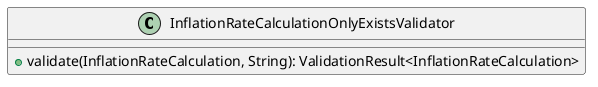 @startuml

    class InflationRateCalculationOnlyExistsValidator [[InflationRateCalculationOnlyExistsValidator.html]] {
        +validate(InflationRateCalculation, String): ValidationResult<InflationRateCalculation>
    }

@enduml
